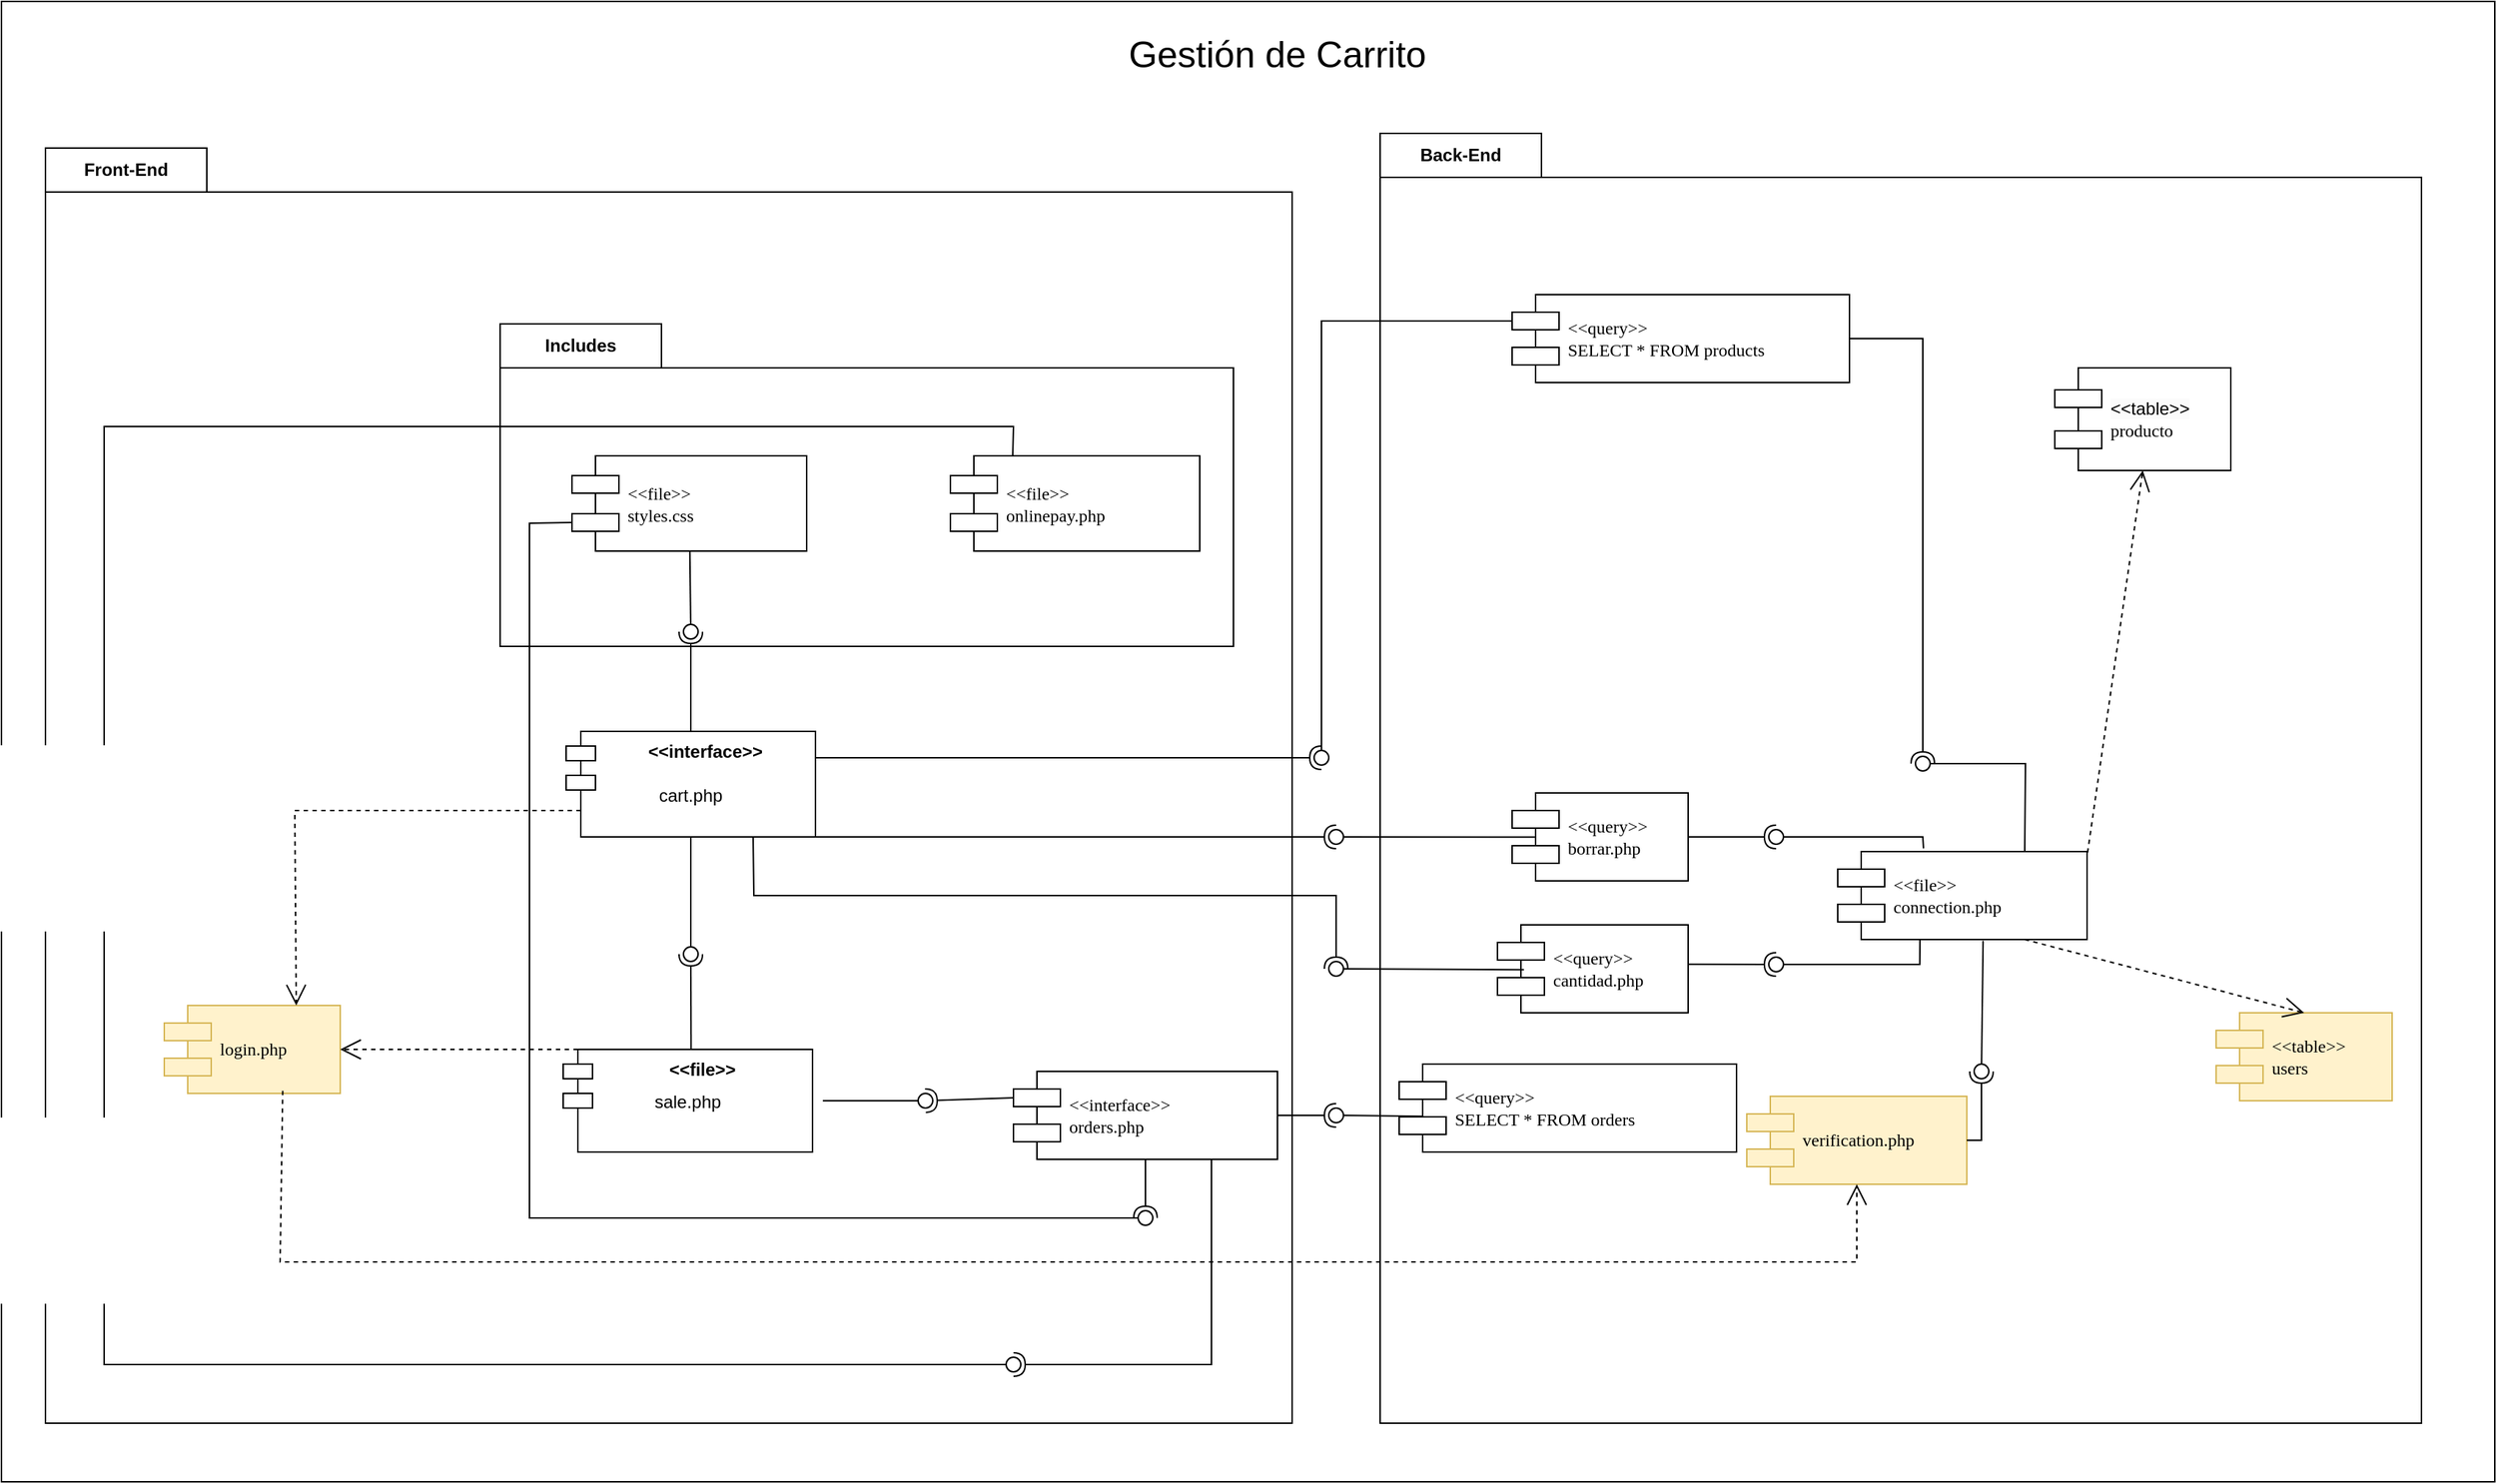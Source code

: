<mxfile version="22.0.5" type="github">
  <diagram name="Página-1" id="RVKXWNZxPpr6Yc6Sv1PD">
    <mxGraphModel dx="1866" dy="1182" grid="1" gridSize="10" guides="1" tooltips="1" connect="1" arrows="1" fold="1" page="1" pageScale="1" pageWidth="1100" pageHeight="850" math="0" shadow="0">
      <root>
        <mxCell id="0" />
        <mxCell id="1" parent="0" />
        <mxCell id="IPV2-cLLf_qmS4peG7To-83" value="" style="rounded=0;whiteSpace=wrap;html=1;movable=1;resizable=1;rotatable=1;deletable=1;editable=1;locked=0;connectable=1;" parent="1" vertex="1">
          <mxGeometry x="-350" y="-10" width="1700" height="1010" as="geometry" />
        </mxCell>
        <mxCell id="IPV2-cLLf_qmS4peG7To-82" value="Front-End" style="shape=folder;fontStyle=1;tabWidth=110;tabHeight=30;tabPosition=left;html=1;boundedLbl=1;labelInHeader=1;container=0;collapsible=0;whiteSpace=wrap;movable=1;resizable=1;rotatable=1;deletable=1;editable=1;locked=0;connectable=1;" parent="1" vertex="1">
          <mxGeometry x="-320" y="90" width="850" height="870" as="geometry" />
        </mxCell>
        <mxCell id="IPV2-cLLf_qmS4peG7To-81" value="Back-End" style="shape=folder;fontStyle=1;tabWidth=110;tabHeight=30;tabPosition=left;html=1;boundedLbl=1;labelInHeader=1;container=0;collapsible=0;whiteSpace=wrap;movable=1;resizable=1;rotatable=1;deletable=1;editable=1;locked=0;connectable=1;" parent="1" vertex="1">
          <mxGeometry x="590" y="80" width="710" height="880" as="geometry" />
        </mxCell>
        <mxCell id="IPV2-cLLf_qmS4peG7To-23" value="Includes" style="shape=folder;fontStyle=1;tabWidth=110;tabHeight=30;tabPosition=left;html=1;boundedLbl=1;labelInHeader=1;container=0;collapsible=0;whiteSpace=wrap;movable=1;resizable=1;rotatable=1;deletable=1;editable=1;locked=0;connectable=1;" parent="1" vertex="1">
          <mxGeometry x="-10" y="210" width="500" height="220" as="geometry" />
        </mxCell>
        <mxCell id="MkPk-bmzPGhCvci8b6rm-13" value="&amp;lt;&amp;lt;interface&amp;gt;&amp;gt;" style="shape=module;align=left;spacingLeft=20;align=center;verticalAlign=top;whiteSpace=wrap;html=1;fontStyle=1" parent="1" vertex="1">
          <mxGeometry x="35" y="488" width="170" height="72" as="geometry" />
        </mxCell>
        <mxCell id="MkPk-bmzPGhCvci8b6rm-10" value="" style="ellipse;whiteSpace=wrap;html=1;align=center;aspect=fixed;fillColor=none;strokeColor=none;resizable=0;perimeter=centerPerimeter;rotatable=0;allowArrows=0;points=[];outlineConnect=1;" parent="1" vertex="1">
          <mxGeometry x="545" y="300" width="10" height="10" as="geometry" />
        </mxCell>
        <mxCell id="MkPk-bmzPGhCvci8b6rm-12" value="cart.php" style="text;strokeColor=none;fillColor=none;align=center;verticalAlign=top;spacingLeft=4;spacingRight=4;overflow=hidden;rotatable=0;points=[[0,0.5],[1,0.5]];portConstraint=eastwest;whiteSpace=wrap;html=1;" parent="1" vertex="1">
          <mxGeometry x="70" y="518" width="100" height="26" as="geometry" />
        </mxCell>
        <mxCell id="MkPk-bmzPGhCvci8b6rm-33" value="" style="ellipse;whiteSpace=wrap;html=1;align=center;aspect=fixed;fillColor=none;strokeColor=none;resizable=0;perimeter=centerPerimeter;rotatable=0;allowArrows=0;points=[];outlineConnect=1;" parent="1" vertex="1">
          <mxGeometry x="605" y="630" width="10" height="10" as="geometry" />
        </mxCell>
        <mxCell id="IPV2-cLLf_qmS4peG7To-8" value="&amp;lt;&amp;lt;file&amp;gt;&amp;gt;&lt;br&gt;styles.css" style="shape=component;align=left;spacingLeft=36;rounded=0;shadow=0;comic=0;labelBackgroundColor=none;strokeWidth=1;fontFamily=Verdana;fontSize=12;html=1;movable=1;resizable=1;rotatable=1;deletable=1;editable=1;locked=0;connectable=1;" parent="1" vertex="1">
          <mxGeometry x="39.0" y="300.0" width="160" height="65.018" as="geometry" />
        </mxCell>
        <mxCell id="IPV2-cLLf_qmS4peG7To-9" value="" style="rounded=0;orthogonalLoop=1;jettySize=auto;html=1;endArrow=oval;endFill=0;sketch=0;sourcePerimeterSpacing=0;targetPerimeterSpacing=0;endSize=10;" parent="1" source="IPV2-cLLf_qmS4peG7To-8" edge="1">
          <mxGeometry relative="1" as="geometry">
            <mxPoint x="130" y="690" as="sourcePoint" />
            <mxPoint x="120" y="420" as="targetPoint" />
          </mxGeometry>
        </mxCell>
        <mxCell id="IPV2-cLLf_qmS4peG7To-10" value="" style="rounded=0;orthogonalLoop=1;jettySize=auto;html=1;endArrow=halfCircle;endFill=0;endSize=6;strokeWidth=1;sketch=0;exitX=0.5;exitY=0;exitDx=0;exitDy=0;" parent="1" source="MkPk-bmzPGhCvci8b6rm-13" edge="1">
          <mxGeometry relative="1" as="geometry">
            <mxPoint x="130" y="588" as="sourcePoint" />
            <mxPoint x="120" y="420" as="targetPoint" />
          </mxGeometry>
        </mxCell>
        <mxCell id="IPV2-cLLf_qmS4peG7To-11" value="&amp;lt;&amp;lt;interface&amp;gt;&amp;gt;&lt;br&gt;orders.php" style="shape=component;align=left;spacingLeft=36;rounded=0;shadow=0;comic=0;labelBackgroundColor=none;strokeWidth=1;fontFamily=Verdana;fontSize=12;html=1;movable=1;resizable=1;rotatable=1;deletable=1;editable=1;locked=0;connectable=1;" parent="1" vertex="1">
          <mxGeometry x="340" y="720" width="180" height="60" as="geometry" />
        </mxCell>
        <mxCell id="IPV2-cLLf_qmS4peG7To-12" value="" style="group" parent="1" vertex="1" connectable="0">
          <mxGeometry x="33" y="705" width="170" height="70" as="geometry" />
        </mxCell>
        <mxCell id="MkPk-bmzPGhCvci8b6rm-29" value="&amp;lt;&amp;lt;file&amp;gt;&amp;gt;" style="shape=module;align=center;spacingLeft=20;align=center;verticalAlign=top;whiteSpace=wrap;html=1;fontStyle=1" parent="IPV2-cLLf_qmS4peG7To-12" vertex="1">
          <mxGeometry width="170" height="70" as="geometry" />
        </mxCell>
        <mxCell id="MkPk-bmzPGhCvci8b6rm-30" value="sale.php" style="text;strokeColor=none;fillColor=none;align=center;verticalAlign=top;spacingLeft=4;spacingRight=4;overflow=hidden;rotatable=0;points=[[0,0.5],[1,0.5]];portConstraint=eastwest;whiteSpace=wrap;html=1;" parent="IPV2-cLLf_qmS4peG7To-12" vertex="1">
          <mxGeometry x="35" y="22" width="100" height="26" as="geometry" />
        </mxCell>
        <mxCell id="IPV2-cLLf_qmS4peG7To-13" value="" style="rounded=0;orthogonalLoop=1;jettySize=auto;html=1;endArrow=oval;endFill=0;sketch=0;sourcePerimeterSpacing=0;targetPerimeterSpacing=0;endSize=10;exitX=0;exitY=0.7;exitDx=0;exitDy=0;" parent="1" source="IPV2-cLLf_qmS4peG7To-8" edge="1">
          <mxGeometry relative="1" as="geometry">
            <mxPoint x="129" y="375" as="sourcePoint" />
            <mxPoint x="430" y="820" as="targetPoint" />
            <Array as="points">
              <mxPoint x="10" y="346" />
              <mxPoint x="10" y="820" />
            </Array>
          </mxGeometry>
        </mxCell>
        <mxCell id="IPV2-cLLf_qmS4peG7To-14" value="" style="rounded=0;orthogonalLoop=1;jettySize=auto;html=1;endArrow=halfCircle;endFill=0;endSize=6;strokeWidth=1;sketch=0;exitX=0.5;exitY=1;exitDx=0;exitDy=0;" parent="1" source="IPV2-cLLf_qmS4peG7To-11" edge="1">
          <mxGeometry relative="1" as="geometry">
            <mxPoint x="130" y="588" as="sourcePoint" />
            <mxPoint x="430" y="820" as="targetPoint" />
          </mxGeometry>
        </mxCell>
        <mxCell id="IPV2-cLLf_qmS4peG7To-16" value="" style="rounded=0;orthogonalLoop=1;jettySize=auto;html=1;endArrow=halfCircle;endFill=0;endSize=6;strokeWidth=1;sketch=0;exitX=0;exitY=0.3;exitDx=0;exitDy=0;" parent="1" source="IPV2-cLLf_qmS4peG7To-11" edge="1">
          <mxGeometry relative="1" as="geometry">
            <mxPoint x="350" y="710" as="sourcePoint" />
            <mxPoint x="280" y="740" as="targetPoint" />
            <Array as="points" />
          </mxGeometry>
        </mxCell>
        <mxCell id="IPV2-cLLf_qmS4peG7To-17" value="" style="rounded=0;orthogonalLoop=1;jettySize=auto;html=1;endArrow=oval;endFill=0;sketch=0;sourcePerimeterSpacing=0;targetPerimeterSpacing=0;endSize=10;" parent="1" edge="1">
          <mxGeometry relative="1" as="geometry">
            <mxPoint x="210" y="740" as="sourcePoint" />
            <mxPoint x="280" y="740" as="targetPoint" />
          </mxGeometry>
        </mxCell>
        <mxCell id="IPV2-cLLf_qmS4peG7To-18" value="" style="rounded=0;orthogonalLoop=1;jettySize=auto;html=1;endArrow=oval;endFill=0;sketch=0;sourcePerimeterSpacing=0;targetPerimeterSpacing=0;endSize=10;exitX=0.5;exitY=1;exitDx=0;exitDy=0;" parent="1" source="MkPk-bmzPGhCvci8b6rm-13" edge="1">
          <mxGeometry relative="1" as="geometry">
            <mxPoint x="129" y="375" as="sourcePoint" />
            <mxPoint x="120" y="640" as="targetPoint" />
          </mxGeometry>
        </mxCell>
        <mxCell id="IPV2-cLLf_qmS4peG7To-19" value="" style="rounded=0;orthogonalLoop=1;jettySize=auto;html=1;endArrow=halfCircle;endFill=0;endSize=6;strokeWidth=1;sketch=0;exitX=0.513;exitY=-0.003;exitDx=0;exitDy=0;exitPerimeter=0;" parent="1" edge="1" source="MkPk-bmzPGhCvci8b6rm-29">
          <mxGeometry relative="1" as="geometry">
            <mxPoint x="120" y="700" as="sourcePoint" />
            <mxPoint x="120" y="640" as="targetPoint" />
          </mxGeometry>
        </mxCell>
        <mxCell id="IPV2-cLLf_qmS4peG7To-20" value="&amp;lt;&amp;lt;file&amp;gt;&amp;gt;&lt;br&gt;onlinepay.php" style="shape=component;align=left;spacingLeft=36;rounded=0;shadow=0;comic=0;labelBackgroundColor=none;strokeWidth=1;fontFamily=Verdana;fontSize=12;html=1;movable=1;resizable=1;rotatable=1;deletable=1;editable=1;locked=0;connectable=1;" parent="1" vertex="1">
          <mxGeometry x="297" y="300.0" width="170" height="65.018" as="geometry" />
        </mxCell>
        <mxCell id="IPV2-cLLf_qmS4peG7To-21" value="" style="rounded=0;orthogonalLoop=1;jettySize=auto;html=1;endArrow=oval;endFill=0;sketch=0;sourcePerimeterSpacing=0;targetPerimeterSpacing=0;endSize=10;exitX=0.25;exitY=0;exitDx=0;exitDy=0;" parent="1" source="IPV2-cLLf_qmS4peG7To-20" edge="1">
          <mxGeometry relative="1" as="geometry">
            <mxPoint x="135" y="588" as="sourcePoint" />
            <mxPoint x="340" y="920" as="targetPoint" />
            <Array as="points">
              <mxPoint x="340" y="280" />
              <mxPoint x="-280" y="280" />
              <mxPoint x="-280" y="920" />
            </Array>
          </mxGeometry>
        </mxCell>
        <mxCell id="IPV2-cLLf_qmS4peG7To-24" value="login.php" style="shape=component;align=left;spacingLeft=36;rounded=0;shadow=0;comic=0;labelBackgroundColor=none;strokeWidth=1;fontFamily=Verdana;fontSize=12;html=1;fillColor=#fff2cc;strokeColor=#d6b656;movable=1;resizable=1;rotatable=1;deletable=1;editable=1;locked=0;connectable=1;" parent="1" vertex="1">
          <mxGeometry x="-239" y="675" width="120" height="60" as="geometry" />
        </mxCell>
        <mxCell id="IPV2-cLLf_qmS4peG7To-26" value="verification.php" style="shape=component;align=left;spacingLeft=36;rounded=0;shadow=0;comic=0;labelBackgroundColor=none;strokeWidth=1;fontFamily=Verdana;fontSize=12;html=1;fillColor=#fff2cc;strokeColor=#d6b656;movable=1;resizable=1;rotatable=1;deletable=1;editable=1;locked=0;connectable=1;" parent="1" vertex="1">
          <mxGeometry x="840" y="737" width="150" height="60" as="geometry" />
        </mxCell>
        <mxCell id="IPV2-cLLf_qmS4peG7To-27" value="&amp;lt;&amp;lt;table&amp;gt;&amp;gt;&lt;br&gt;users" style="shape=component;align=left;spacingLeft=36;rounded=0;shadow=0;comic=0;labelBackgroundColor=none;strokeWidth=1;fontFamily=Verdana;fontSize=12;html=1;fillColor=#fff2cc;strokeColor=#d6b656;movable=1;resizable=1;rotatable=1;deletable=1;editable=1;locked=0;connectable=1;" parent="1" vertex="1">
          <mxGeometry x="1160" y="680" width="120" height="60" as="geometry" />
        </mxCell>
        <mxCell id="IPV2-cLLf_qmS4peG7To-28" value="" style="rounded=0;orthogonalLoop=1;jettySize=auto;html=1;endArrow=halfCircle;endFill=0;endSize=6;strokeWidth=1;sketch=0;movable=1;resizable=1;rotatable=1;deletable=1;editable=1;locked=0;connectable=1;exitX=1;exitY=0.5;exitDx=0;exitDy=0;" parent="1" source="IPV2-cLLf_qmS4peG7To-26" edge="1">
          <mxGeometry relative="1" as="geometry">
            <mxPoint x="1058" y="772" as="sourcePoint" />
            <mxPoint x="1000" y="720" as="targetPoint" />
            <Array as="points">
              <mxPoint x="1000" y="767" />
            </Array>
          </mxGeometry>
        </mxCell>
        <mxCell id="IPV2-cLLf_qmS4peG7To-29" value="" style="rounded=0;orthogonalLoop=1;jettySize=auto;html=1;endArrow=oval;endFill=0;sketch=0;sourcePerimeterSpacing=0;targetPerimeterSpacing=0;endSize=10;movable=1;resizable=1;rotatable=1;deletable=1;editable=1;locked=0;connectable=1;exitX=0.583;exitY=1.015;exitDx=0;exitDy=0;exitPerimeter=0;" parent="1" source="ddkNe6Mo585TkUD52_q1-7" edge="1">
          <mxGeometry relative="1" as="geometry">
            <mxPoint x="1018" y="772" as="sourcePoint" />
            <mxPoint x="1000" y="720" as="targetPoint" />
          </mxGeometry>
        </mxCell>
        <mxCell id="IPV2-cLLf_qmS4peG7To-30" value="" style="ellipse;whiteSpace=wrap;html=1;align=center;aspect=fixed;fillColor=none;strokeColor=none;resizable=1;perimeter=centerPerimeter;rotatable=1;allowArrows=0;points=[];outlineConnect=1;movable=1;deletable=1;editable=1;locked=0;connectable=1;" parent="1" vertex="1">
          <mxGeometry x="900" y="755" width="10" height="10" as="geometry" />
        </mxCell>
        <mxCell id="IPV2-cLLf_qmS4peG7To-37" value="&lt;br&gt;" style="endArrow=open;endSize=12;dashed=1;html=1;rounded=0;exitX=0;exitY=0;exitDx=10;exitDy=0;exitPerimeter=0;movable=1;resizable=1;rotatable=1;deletable=1;editable=1;locked=0;connectable=1;entryX=1;entryY=0.5;entryDx=0;entryDy=0;" parent="1" source="MkPk-bmzPGhCvci8b6rm-29" target="IPV2-cLLf_qmS4peG7To-24" edge="1">
          <mxGeometry width="160" relative="1" as="geometry">
            <mxPoint x="-58" y="544" as="sourcePoint" />
            <mxPoint x="-80" y="664" as="targetPoint" />
            <Array as="points" />
          </mxGeometry>
        </mxCell>
        <mxCell id="IPV2-cLLf_qmS4peG7To-38" value="&lt;br&gt;" style="endArrow=open;endSize=12;dashed=1;html=1;rounded=0;exitX=0;exitY=0.75;exitDx=10;exitDy=0;exitPerimeter=0;movable=1;resizable=1;rotatable=1;deletable=1;editable=1;locked=0;connectable=1;entryX=0.75;entryY=0;entryDx=0;entryDy=0;" parent="1" source="MkPk-bmzPGhCvci8b6rm-13" target="IPV2-cLLf_qmS4peG7To-24" edge="1">
          <mxGeometry width="160" relative="1" as="geometry">
            <mxPoint x="55" y="715" as="sourcePoint" />
            <mxPoint x="-110" y="715" as="targetPoint" />
            <Array as="points">
              <mxPoint x="-150" y="542" />
            </Array>
          </mxGeometry>
        </mxCell>
        <mxCell id="IPV2-cLLf_qmS4peG7To-39" value="&lt;br&gt;" style="endArrow=open;endSize=12;dashed=1;html=1;rounded=0;exitX=0.673;exitY=0.971;exitDx=0;exitDy=0;exitPerimeter=0;movable=1;resizable=1;rotatable=1;deletable=1;editable=1;locked=0;connectable=1;entryX=0.5;entryY=1;entryDx=0;entryDy=0;" parent="1" source="IPV2-cLLf_qmS4peG7To-24" target="IPV2-cLLf_qmS4peG7To-26" edge="1">
          <mxGeometry width="160" relative="1" as="geometry">
            <mxPoint x="65" y="725" as="sourcePoint" />
            <mxPoint x="-100" y="725" as="targetPoint" />
            <Array as="points">
              <mxPoint x="-160" y="850" />
              <mxPoint x="915" y="850" />
            </Array>
          </mxGeometry>
        </mxCell>
        <mxCell id="IPV2-cLLf_qmS4peG7To-53" value="&amp;lt;&amp;lt;query&amp;gt;&amp;gt;&lt;br&gt;SELECT * FROM products" style="shape=component;align=left;spacingLeft=36;rounded=0;shadow=0;comic=0;labelBackgroundColor=none;strokeWidth=1;fontFamily=Verdana;fontSize=12;html=1;movable=1;resizable=1;rotatable=1;deletable=1;editable=1;locked=0;connectable=1;" parent="1" vertex="1">
          <mxGeometry x="680" y="190" width="230" height="60" as="geometry" />
        </mxCell>
        <mxCell id="IPV2-cLLf_qmS4peG7To-54" value="" style="rounded=0;orthogonalLoop=1;jettySize=auto;html=1;endArrow=oval;endFill=0;sketch=0;sourcePerimeterSpacing=0;targetPerimeterSpacing=0;endSize=10;movable=1;resizable=1;rotatable=1;deletable=1;editable=1;locked=0;connectable=1;exitX=0;exitY=0.3;exitDx=0;exitDy=0;" parent="1" source="IPV2-cLLf_qmS4peG7To-53" edge="1">
          <mxGeometry relative="1" as="geometry">
            <mxPoint x="690" y="382" as="sourcePoint" />
            <mxPoint x="550" y="506" as="targetPoint" />
            <Array as="points">
              <mxPoint x="550" y="208" />
            </Array>
          </mxGeometry>
        </mxCell>
        <mxCell id="IPV2-cLLf_qmS4peG7To-55" value="" style="rounded=0;orthogonalLoop=1;jettySize=auto;html=1;endArrow=halfCircle;endFill=0;endSize=6;strokeWidth=1;sketch=0;movable=1;resizable=1;rotatable=1;deletable=1;editable=1;locked=0;connectable=1;exitX=1;exitY=0.25;exitDx=0;exitDy=0;" parent="1" source="MkPk-bmzPGhCvci8b6rm-13" edge="1">
          <mxGeometry relative="1" as="geometry">
            <mxPoint x="490" y="375" as="sourcePoint" />
            <mxPoint x="550" y="506" as="targetPoint" />
          </mxGeometry>
        </mxCell>
        <mxCell id="IPV2-cLLf_qmS4peG7To-58" value="" style="ellipse;whiteSpace=wrap;html=1;align=center;aspect=fixed;fillColor=none;strokeColor=none;resizable=1;perimeter=centerPerimeter;rotatable=1;allowArrows=0;points=[];outlineConnect=1;movable=1;deletable=1;editable=1;locked=0;connectable=1;" parent="1" vertex="1">
          <mxGeometry x="940" y="513" width="10" height="10" as="geometry" />
        </mxCell>
        <mxCell id="IPV2-cLLf_qmS4peG7To-84" value="&lt;font style=&quot;font-size: 25px;&quot;&gt;Gestión de Carrito&lt;/font&gt;" style="text;strokeColor=none;align=center;fillColor=none;html=1;verticalAlign=middle;whiteSpace=wrap;rounded=0;movable=1;resizable=1;rotatable=1;deletable=1;editable=1;locked=0;connectable=1;" parent="1" vertex="1">
          <mxGeometry x="360" width="320" height="50" as="geometry" />
        </mxCell>
        <mxCell id="ddkNe6Mo585TkUD52_q1-4" value="&amp;lt;&amp;lt;query&amp;gt;&amp;gt;&lt;br&gt;borrar.php" style="shape=component;align=left;spacingLeft=36;rounded=0;shadow=0;comic=0;labelBackgroundColor=none;strokeWidth=1;fontFamily=Verdana;fontSize=12;html=1;" vertex="1" parent="1">
          <mxGeometry x="680" y="530" width="120" height="60" as="geometry" />
        </mxCell>
        <mxCell id="ddkNe6Mo585TkUD52_q1-5" value="&amp;lt;&amp;lt;query&amp;gt;&amp;gt;&lt;br&gt;cantidad.php" style="shape=component;align=left;spacingLeft=36;rounded=0;shadow=0;comic=0;labelBackgroundColor=none;strokeWidth=1;fontFamily=Verdana;fontSize=12;html=1;" vertex="1" parent="1">
          <mxGeometry x="670" y="620" width="130" height="60" as="geometry" />
        </mxCell>
        <mxCell id="ddkNe6Mo585TkUD52_q1-7" value="&amp;lt;&amp;lt;file&amp;gt;&amp;gt;&lt;br&gt;connection.php" style="shape=component;align=left;spacingLeft=36;rounded=0;shadow=0;comic=0;labelBackgroundColor=none;strokeWidth=1;fontFamily=Verdana;fontSize=12;html=1;movable=1;resizable=1;rotatable=1;deletable=1;editable=1;locked=0;connectable=1;" vertex="1" parent="1">
          <mxGeometry x="902" y="570" width="170" height="60" as="geometry" />
        </mxCell>
        <mxCell id="ddkNe6Mo585TkUD52_q1-8" value="&lt;span style=&quot;color: rgb(0, 0, 0); font-family: Helvetica; font-size: 12px; font-style: normal; font-variant-ligatures: normal; font-variant-caps: normal; font-weight: 400; letter-spacing: normal; orphans: 2; text-align: center; text-indent: 0px; text-transform: none; widows: 2; word-spacing: 0px; -webkit-text-stroke-width: 0px; background-color: rgb(251, 251, 251); text-decoration-thickness: initial; text-decoration-style: initial; text-decoration-color: initial; float: none; display: inline !important;&quot;&gt;&amp;lt;&amp;lt;table&amp;gt;&amp;gt;&lt;/span&gt;&lt;br style=&quot;border-color: var(--border-color); color: rgb(0, 0, 0); font-family: Helvetica; font-size: 12px; font-style: normal; font-variant-ligatures: normal; font-variant-caps: normal; font-weight: 400; letter-spacing: normal; orphans: 2; text-align: center; text-indent: 0px; text-transform: none; widows: 2; word-spacing: 0px; -webkit-text-stroke-width: 0px; background-color: rgb(251, 251, 251); text-decoration-thickness: initial; text-decoration-style: initial; text-decoration-color: initial;&quot;&gt;producto" style="shape=component;align=left;spacingLeft=36;rounded=0;shadow=0;comic=0;labelBackgroundColor=none;strokeWidth=1;fontFamily=Verdana;fontSize=12;html=1;" vertex="1" parent="1">
          <mxGeometry x="1050" y="240" width="120" height="70" as="geometry" />
        </mxCell>
        <mxCell id="ddkNe6Mo585TkUD52_q1-9" value="" style="endArrow=open;endSize=12;dashed=1;html=1;rounded=0;entryX=0.5;entryY=1;entryDx=0;entryDy=0;exitX=1.002;exitY=0.012;exitDx=0;exitDy=0;exitPerimeter=0;" edge="1" parent="1" source="ddkNe6Mo585TkUD52_q1-7" target="ddkNe6Mo585TkUD52_q1-8">
          <mxGeometry width="160" relative="1" as="geometry">
            <mxPoint x="1070" y="590" as="sourcePoint" />
            <mxPoint x="1110" y="560" as="targetPoint" />
          </mxGeometry>
        </mxCell>
        <mxCell id="ddkNe6Mo585TkUD52_q1-10" value="" style="endArrow=open;endSize=12;dashed=1;html=1;rounded=0;entryX=0.5;entryY=0;entryDx=0;entryDy=0;exitX=0.75;exitY=1;exitDx=0;exitDy=0;" edge="1" parent="1" source="ddkNe6Mo585TkUD52_q1-7" target="IPV2-cLLf_qmS4peG7To-27">
          <mxGeometry width="160" relative="1" as="geometry">
            <mxPoint x="1080" y="610" as="sourcePoint" />
            <mxPoint x="1174" y="610" as="targetPoint" />
          </mxGeometry>
        </mxCell>
        <mxCell id="ddkNe6Mo585TkUD52_q1-11" value="" style="rounded=0;orthogonalLoop=1;jettySize=auto;html=1;endArrow=halfCircle;endFill=0;endSize=6;strokeWidth=1;sketch=0;exitX=1;exitY=0.5;exitDx=0;exitDy=0;movable=1;resizable=1;rotatable=1;deletable=1;editable=1;locked=0;connectable=1;" edge="1" parent="1" source="ddkNe6Mo585TkUD52_q1-4">
          <mxGeometry relative="1" as="geometry">
            <mxPoint x="920" y="470" as="sourcePoint" />
            <mxPoint x="860" y="560" as="targetPoint" />
          </mxGeometry>
        </mxCell>
        <mxCell id="ddkNe6Mo585TkUD52_q1-12" value="" style="rounded=0;orthogonalLoop=1;jettySize=auto;html=1;endArrow=halfCircle;endFill=0;endSize=6;strokeWidth=1;sketch=0;exitX=1.001;exitY=0.447;exitDx=0;exitDy=0;movable=1;resizable=1;rotatable=1;deletable=1;editable=1;locked=0;connectable=1;exitPerimeter=0;" edge="1" parent="1" source="ddkNe6Mo585TkUD52_q1-5">
          <mxGeometry relative="1" as="geometry">
            <mxPoint x="810" y="572" as="sourcePoint" />
            <mxPoint x="860" y="647" as="targetPoint" />
          </mxGeometry>
        </mxCell>
        <mxCell id="ddkNe6Mo585TkUD52_q1-13" value="" style="rounded=0;orthogonalLoop=1;jettySize=auto;html=1;endArrow=oval;endFill=0;sketch=0;sourcePerimeterSpacing=0;targetPerimeterSpacing=0;endSize=10;movable=1;resizable=1;rotatable=1;deletable=1;editable=1;locked=0;connectable=1;exitX=0.344;exitY=-0.036;exitDx=0;exitDy=0;exitPerimeter=0;" edge="1" parent="1" source="ddkNe6Mo585TkUD52_q1-7">
          <mxGeometry relative="1" as="geometry">
            <mxPoint x="960" y="560" as="sourcePoint" />
            <mxPoint x="860" y="560" as="targetPoint" />
            <Array as="points">
              <mxPoint x="960" y="560" />
            </Array>
          </mxGeometry>
        </mxCell>
        <mxCell id="ddkNe6Mo585TkUD52_q1-14" value="" style="rounded=0;orthogonalLoop=1;jettySize=auto;html=1;endArrow=oval;endFill=0;sketch=0;sourcePerimeterSpacing=0;targetPerimeterSpacing=0;endSize=10;movable=1;resizable=1;rotatable=1;deletable=1;editable=1;locked=0;connectable=1;exitX=0.342;exitY=1.049;exitDx=0;exitDy=0;exitPerimeter=0;" edge="1" parent="1">
          <mxGeometry relative="1" as="geometry">
            <mxPoint x="958.07" y="630" as="sourcePoint" />
            <mxPoint x="860" y="647" as="targetPoint" />
            <Array as="points">
              <mxPoint x="957.93" y="647.06" />
            </Array>
          </mxGeometry>
        </mxCell>
        <mxCell id="ddkNe6Mo585TkUD52_q1-15" value="" style="rounded=0;orthogonalLoop=1;jettySize=auto;html=1;endArrow=halfCircle;endFill=0;endSize=6;strokeWidth=1;sketch=0;exitX=1;exitY=0.5;exitDx=0;exitDy=0;movable=1;resizable=1;rotatable=1;deletable=1;editable=1;locked=0;connectable=1;" edge="1" parent="1" source="IPV2-cLLf_qmS4peG7To-53">
          <mxGeometry relative="1" as="geometry">
            <mxPoint x="810" y="570" as="sourcePoint" />
            <mxPoint x="960" y="510" as="targetPoint" />
            <Array as="points">
              <mxPoint x="960" y="220" />
            </Array>
          </mxGeometry>
        </mxCell>
        <mxCell id="ddkNe6Mo585TkUD52_q1-16" value="" style="rounded=0;orthogonalLoop=1;jettySize=auto;html=1;endArrow=oval;endFill=0;sketch=0;sourcePerimeterSpacing=0;targetPerimeterSpacing=0;endSize=10;movable=1;resizable=1;rotatable=1;deletable=1;editable=1;locked=0;connectable=1;exitX=0.75;exitY=0;exitDx=0;exitDy=0;" edge="1" parent="1" source="ddkNe6Mo585TkUD52_q1-7">
          <mxGeometry relative="1" as="geometry">
            <mxPoint x="475" y="343" as="sourcePoint" />
            <mxPoint x="960" y="510" as="targetPoint" />
            <Array as="points">
              <mxPoint x="1030" y="510" />
            </Array>
          </mxGeometry>
        </mxCell>
        <mxCell id="ddkNe6Mo585TkUD52_q1-17" value="" style="rounded=0;orthogonalLoop=1;jettySize=auto;html=1;endArrow=halfCircle;endFill=0;endSize=6;strokeWidth=1;sketch=0;movable=1;resizable=1;rotatable=1;deletable=1;editable=1;locked=0;connectable=1;exitX=0.75;exitY=1;exitDx=0;exitDy=0;" edge="1" parent="1" source="MkPk-bmzPGhCvci8b6rm-13">
          <mxGeometry relative="1" as="geometry">
            <mxPoint x="215" y="516" as="sourcePoint" />
            <mxPoint x="560" y="650" as="targetPoint" />
            <Array as="points">
              <mxPoint x="163" y="600" />
              <mxPoint x="560" y="600" />
            </Array>
          </mxGeometry>
        </mxCell>
        <mxCell id="ddkNe6Mo585TkUD52_q1-19" value="" style="rounded=0;orthogonalLoop=1;jettySize=auto;html=1;endArrow=oval;endFill=0;sketch=0;sourcePerimeterSpacing=0;targetPerimeterSpacing=0;endSize=10;movable=1;resizable=1;rotatable=1;deletable=1;editable=1;locked=0;connectable=1;exitX=0.139;exitY=0.511;exitDx=0;exitDy=0;exitPerimeter=0;" edge="1" parent="1" source="ddkNe6Mo585TkUD52_q1-5">
          <mxGeometry relative="1" as="geometry">
            <mxPoint x="475" y="343" as="sourcePoint" />
            <mxPoint x="560" y="650" as="targetPoint" />
          </mxGeometry>
        </mxCell>
        <mxCell id="ddkNe6Mo585TkUD52_q1-20" value="" style="rounded=0;orthogonalLoop=1;jettySize=auto;html=1;endArrow=halfCircle;endFill=0;endSize=6;strokeWidth=1;sketch=0;movable=1;resizable=1;rotatable=1;deletable=1;editable=1;locked=0;connectable=1;exitX=1;exitY=1;exitDx=0;exitDy=0;" edge="1" parent="1" source="MkPk-bmzPGhCvci8b6rm-13">
          <mxGeometry relative="1" as="geometry">
            <mxPoint x="215" y="516" as="sourcePoint" />
            <mxPoint x="560" y="560" as="targetPoint" />
          </mxGeometry>
        </mxCell>
        <mxCell id="ddkNe6Mo585TkUD52_q1-21" value="" style="rounded=0;orthogonalLoop=1;jettySize=auto;html=1;endArrow=oval;endFill=0;sketch=0;sourcePerimeterSpacing=0;targetPerimeterSpacing=0;endSize=10;movable=1;resizable=1;rotatable=1;deletable=1;editable=1;locked=0;connectable=1;exitX=0.129;exitY=0.502;exitDx=0;exitDy=0;exitPerimeter=0;" edge="1" parent="1" source="ddkNe6Mo585TkUD52_q1-4">
          <mxGeometry relative="1" as="geometry">
            <mxPoint x="690" y="458" as="sourcePoint" />
            <mxPoint x="560" y="560" as="targetPoint" />
            <Array as="points" />
          </mxGeometry>
        </mxCell>
        <mxCell id="ddkNe6Mo585TkUD52_q1-23" value="&amp;lt;&amp;lt;query&amp;gt;&amp;gt;&lt;br&gt;SELECT * FROM orders" style="shape=component;align=left;spacingLeft=36;rounded=0;shadow=0;comic=0;labelBackgroundColor=none;strokeWidth=1;fontFamily=Verdana;fontSize=12;html=1;movable=1;resizable=1;rotatable=1;deletable=1;editable=1;locked=0;connectable=1;" vertex="1" parent="1">
          <mxGeometry x="603" y="715" width="230" height="60" as="geometry" />
        </mxCell>
        <mxCell id="ddkNe6Mo585TkUD52_q1-25" value="" style="rounded=0;orthogonalLoop=1;jettySize=auto;html=1;endArrow=halfCircle;endFill=0;endSize=6;strokeWidth=1;sketch=0;exitX=0.75;exitY=1;exitDx=0;exitDy=0;" edge="1" parent="1" source="IPV2-cLLf_qmS4peG7To-11">
          <mxGeometry relative="1" as="geometry">
            <mxPoint x="440" y="784" as="sourcePoint" />
            <mxPoint x="340" y="920" as="targetPoint" />
            <Array as="points">
              <mxPoint x="475" y="920" />
            </Array>
          </mxGeometry>
        </mxCell>
        <mxCell id="ddkNe6Mo585TkUD52_q1-26" value="" style="rounded=0;orthogonalLoop=1;jettySize=auto;html=1;endArrow=halfCircle;endFill=0;endSize=6;strokeWidth=1;sketch=0;exitX=1;exitY=0.5;exitDx=0;exitDy=0;" edge="1" parent="1" source="IPV2-cLLf_qmS4peG7To-11" target="IPV2-cLLf_qmS4peG7To-11">
          <mxGeometry relative="1" as="geometry">
            <mxPoint x="440" y="784" as="sourcePoint" />
            <mxPoint x="440" y="830" as="targetPoint" />
          </mxGeometry>
        </mxCell>
        <mxCell id="ddkNe6Mo585TkUD52_q1-27" value="" style="rounded=0;orthogonalLoop=1;jettySize=auto;html=1;endArrow=halfCircle;endFill=0;endSize=6;strokeWidth=1;sketch=0;exitX=1;exitY=0.5;exitDx=0;exitDy=0;" edge="1" parent="1" source="IPV2-cLLf_qmS4peG7To-11">
          <mxGeometry relative="1" as="geometry">
            <mxPoint x="440" y="784" as="sourcePoint" />
            <mxPoint x="560" y="750" as="targetPoint" />
          </mxGeometry>
        </mxCell>
        <mxCell id="ddkNe6Mo585TkUD52_q1-29" value="" style="rounded=0;orthogonalLoop=1;jettySize=auto;html=1;endArrow=oval;endFill=0;sketch=0;sourcePerimeterSpacing=0;targetPerimeterSpacing=0;endSize=10;movable=1;resizable=1;rotatable=1;deletable=1;editable=1;locked=0;connectable=1;exitX=0.068;exitY=0.593;exitDx=0;exitDy=0;exitPerimeter=0;" edge="1" parent="1" source="ddkNe6Mo585TkUD52_q1-23">
          <mxGeometry relative="1" as="geometry">
            <mxPoint x="968.07" y="650" as="sourcePoint" />
            <mxPoint x="560" y="750" as="targetPoint" />
            <Array as="points" />
          </mxGeometry>
        </mxCell>
      </root>
    </mxGraphModel>
  </diagram>
</mxfile>

